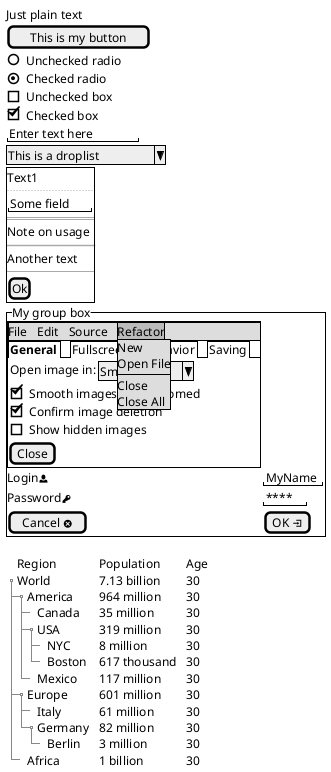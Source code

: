 @startuml slide_salt_1
salt
{
    Just plain text
    [This is my button]
    () Unchecked radio
    (X) Checked radio
    [] Unchecked box
    [X] Checked box
    "Enter text here "
    ^This is a droplist^

{+
    Text1
    ..
    "Some field"
    ==
    Note on usage
    ~~
    Another text
    --
    [Ok]
}

{^"My group box"
    {+
        {* File | Edit | Source | Refactor
            Refactor | New | Open File | - | Close | Close All }
        {/ <b>General | Fullscreen | Behavior | Saving }
        {
            { Open image in: | ^Smart Mode^ }
            [X] Smooth images when zoomed
            [X] Confirm image deletion
            [ ] Show hidden images
        }
        [Close]
        }
    Login<&person> | "MyName "
    Password<&key> | "**** "
    [Cancel <&circle-x>] | [OK <&account-login>]
}

{
    {T
    +Region | Population | Age
    + World | 7.13 billion | 30
    ++ America | 964 million | 30
    +++ Canada | 35 million | 30
    +++ USA | 319 million | 30
    ++++ NYC | 8 million | 30
    ++++ Boston | 617 thousand | 30
    +++ Mexico | 117 million | 30
    ++ Europe | 601 million | 30
    +++ Italy | 61 million | 30
    +++ Germany | 82 million | 30
    ++++ Berlin | 3 million | 30
    ++ Africa | 1 billion | 30
    }
}

}
@enduml
